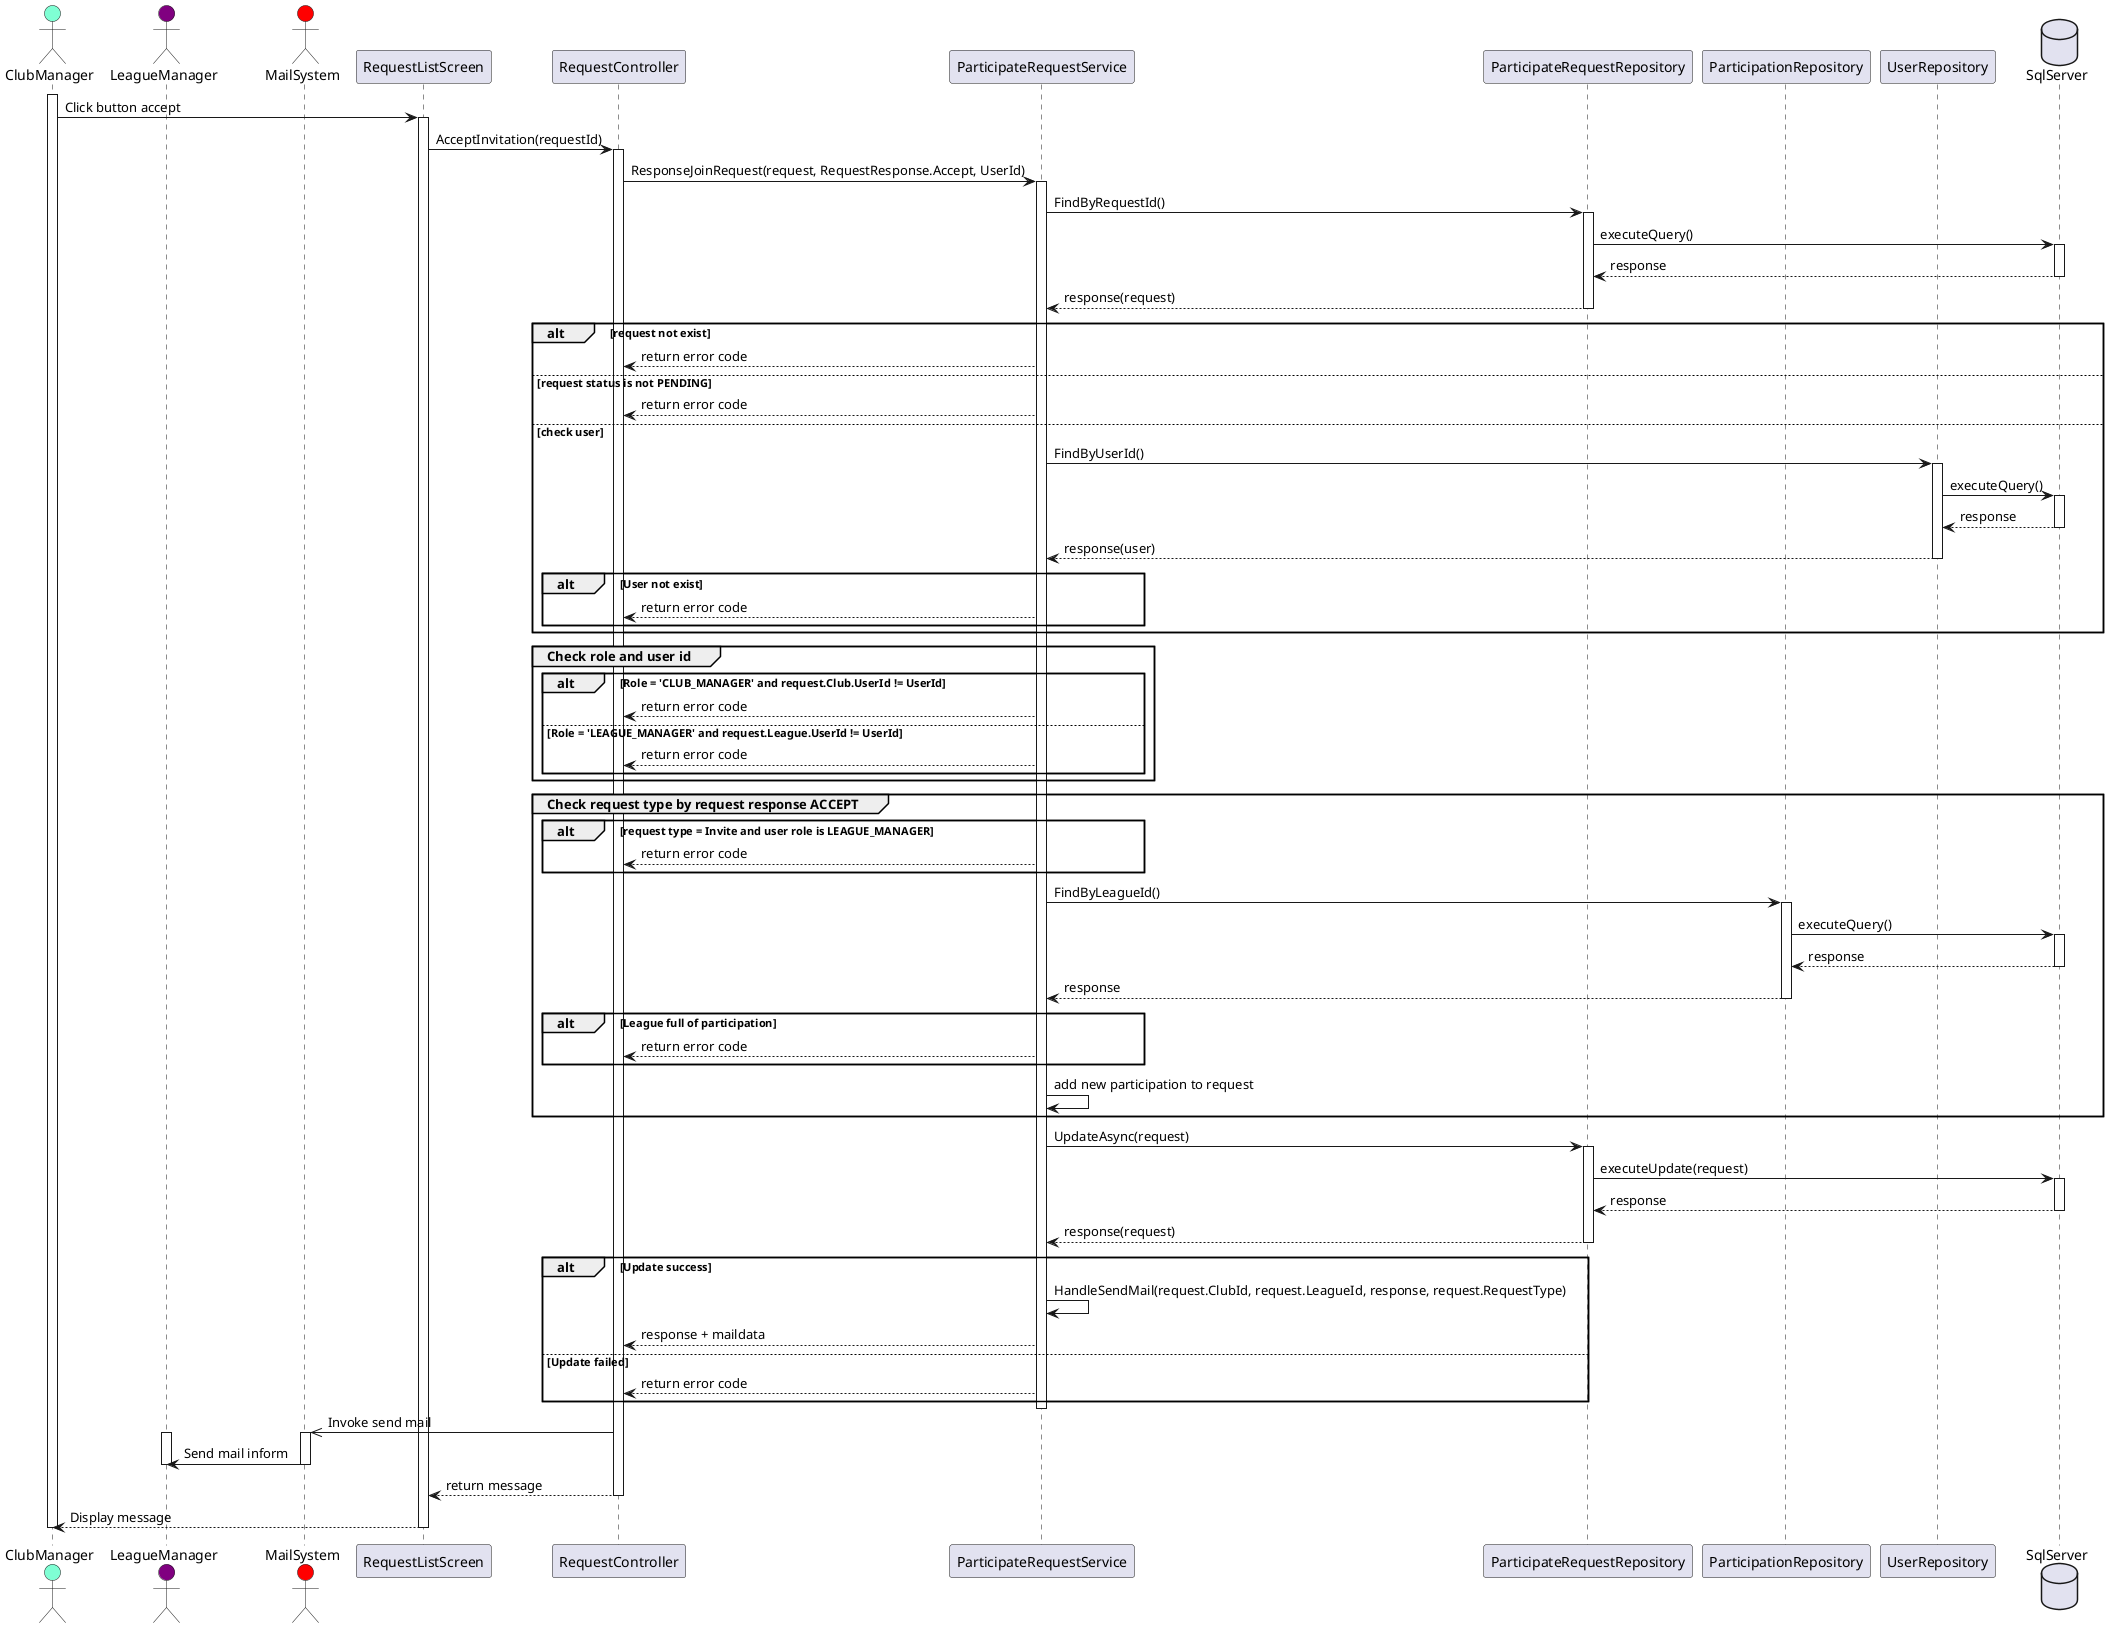 @startuml Accepted Mail (League)
actor ClubManager #Aquamarine
actor LeagueManager #Purple
actor MailSystem #red
participant RequestListScreen
participant RequestController
participant ParticipateRequestService
participant ParticipateRequestRepository
participant ParticipationRepository
participant UserRepository
database SqlServer

activate ClubManager
    ClubManager -> RequestListScreen: Click button accept  
    activate RequestListScreen
        RequestListScreen -> RequestController: AcceptInvitation(requestId)
        activate RequestController
            RequestController -> ParticipateRequestService: ResponseJoinRequest(request, RequestResponse.Accept, UserId)
            activate ParticipateRequestService
                ParticipateRequestService -> ParticipateRequestRepository: FindByRequestId()
                activate ParticipateRequestRepository
                    ParticipateRequestRepository -> SqlServer: executeQuery()
                    activate SqlServer
                        SqlServer --> ParticipateRequestRepository: response
                    deactivate SqlServer
                    ParticipateRequestRepository --> ParticipateRequestService: response(request)
                deactivate ParticipateRequestRepository
                alt request not exist 
                    ParticipateRequestService --> RequestController: return error code
                else request status is not PENDING
                    ParticipateRequestService --> RequestController: return error code
                else check user 
                    ParticipateRequestService -> UserRepository: FindByUserId()
                    activate UserRepository
                        UserRepository -> SqlServer: executeQuery()
                        activate SqlServer
                            SqlServer --> UserRepository: response
                        deactivate SqlServer
                        UserRepository --> ParticipateRequestService: response(user)
                    deactivate UserRepository
                    alt User not exist 
                        ParticipateRequestService --> RequestController: return error code
                    end
                end
                group Check role and user id 
                    alt Role = 'CLUB_MANAGER' and request.Club.UserId != UserId
                        ParticipateRequestService --> RequestController: return error code
                    else Role = 'LEAGUE_MANAGER' and request.League.UserId != UserId
                        ParticipateRequestService --> RequestController: return error code
                    end 
                end
                group Check request type by request response ACCEPT
                    alt request type = Invite and user role is LEAGUE_MANAGER
                        ParticipateRequestService --> RequestController: return error code
                    end 
                    ParticipateRequestService -> ParticipationRepository: FindByLeagueId()
                    activate ParticipationRepository
                        ParticipationRepository -> SqlServer: executeQuery()
                        activate SqlServer
                            SqlServer --> ParticipationRepository: response
                        deactivate SqlServer
                        ParticipationRepository --> ParticipateRequestService: response
                    deactivate ParticipationRepository
                    alt League full of participation 
                        ParticipateRequestService --> RequestController: return error code
                    end
                    ParticipateRequestService -> ParticipateRequestService: add new participation to request
                end 
                ParticipateRequestService -> ParticipateRequestRepository : UpdateAsync(request)
                activate ParticipateRequestRepository
                ParticipateRequestRepository -> SqlServer: executeUpdate(request)
                    activate SqlServer
                        SqlServer --> ParticipateRequestRepository: response
                    deactivate SqlServer
                ParticipateRequestRepository --> ParticipateRequestService: response(request)
                deactivate ParticipateRequestRepository
                alt Update success
                    ParticipateRequestService -> ParticipateRequestService: HandleSendMail(request.ClubId, request.LeagueId, response, request.RequestType)
                    ParticipateRequestService --> RequestController: response + maildata
                else Update failed
                    ParticipateRequestService --> RequestController: return error code
                end
            deactivate ParticipateRequestService
            RequestController ->> MailSystem: Invoke send mail
            activate MailSystem
                activate LeagueManager
                MailSystem -> LeagueManager: Send mail inform
                deactivate LeagueManager
            deactivate MailSystem
            RequestController --> RequestListScreen: return message
        deactivate RequestController
        RequestListScreen --> ClubManager: Display message
    deactivate RequestListScreen
deactivate ClubManager
@enduml